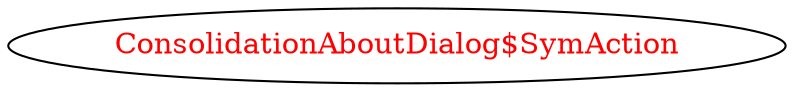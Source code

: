 digraph dependencyGraph {
 concentrate=true;
 ranksep="2.0";
 rankdir="LR"; 
 splines="ortho";
"ConsolidationAboutDialog$SymAction" [fontcolor="red"];
}